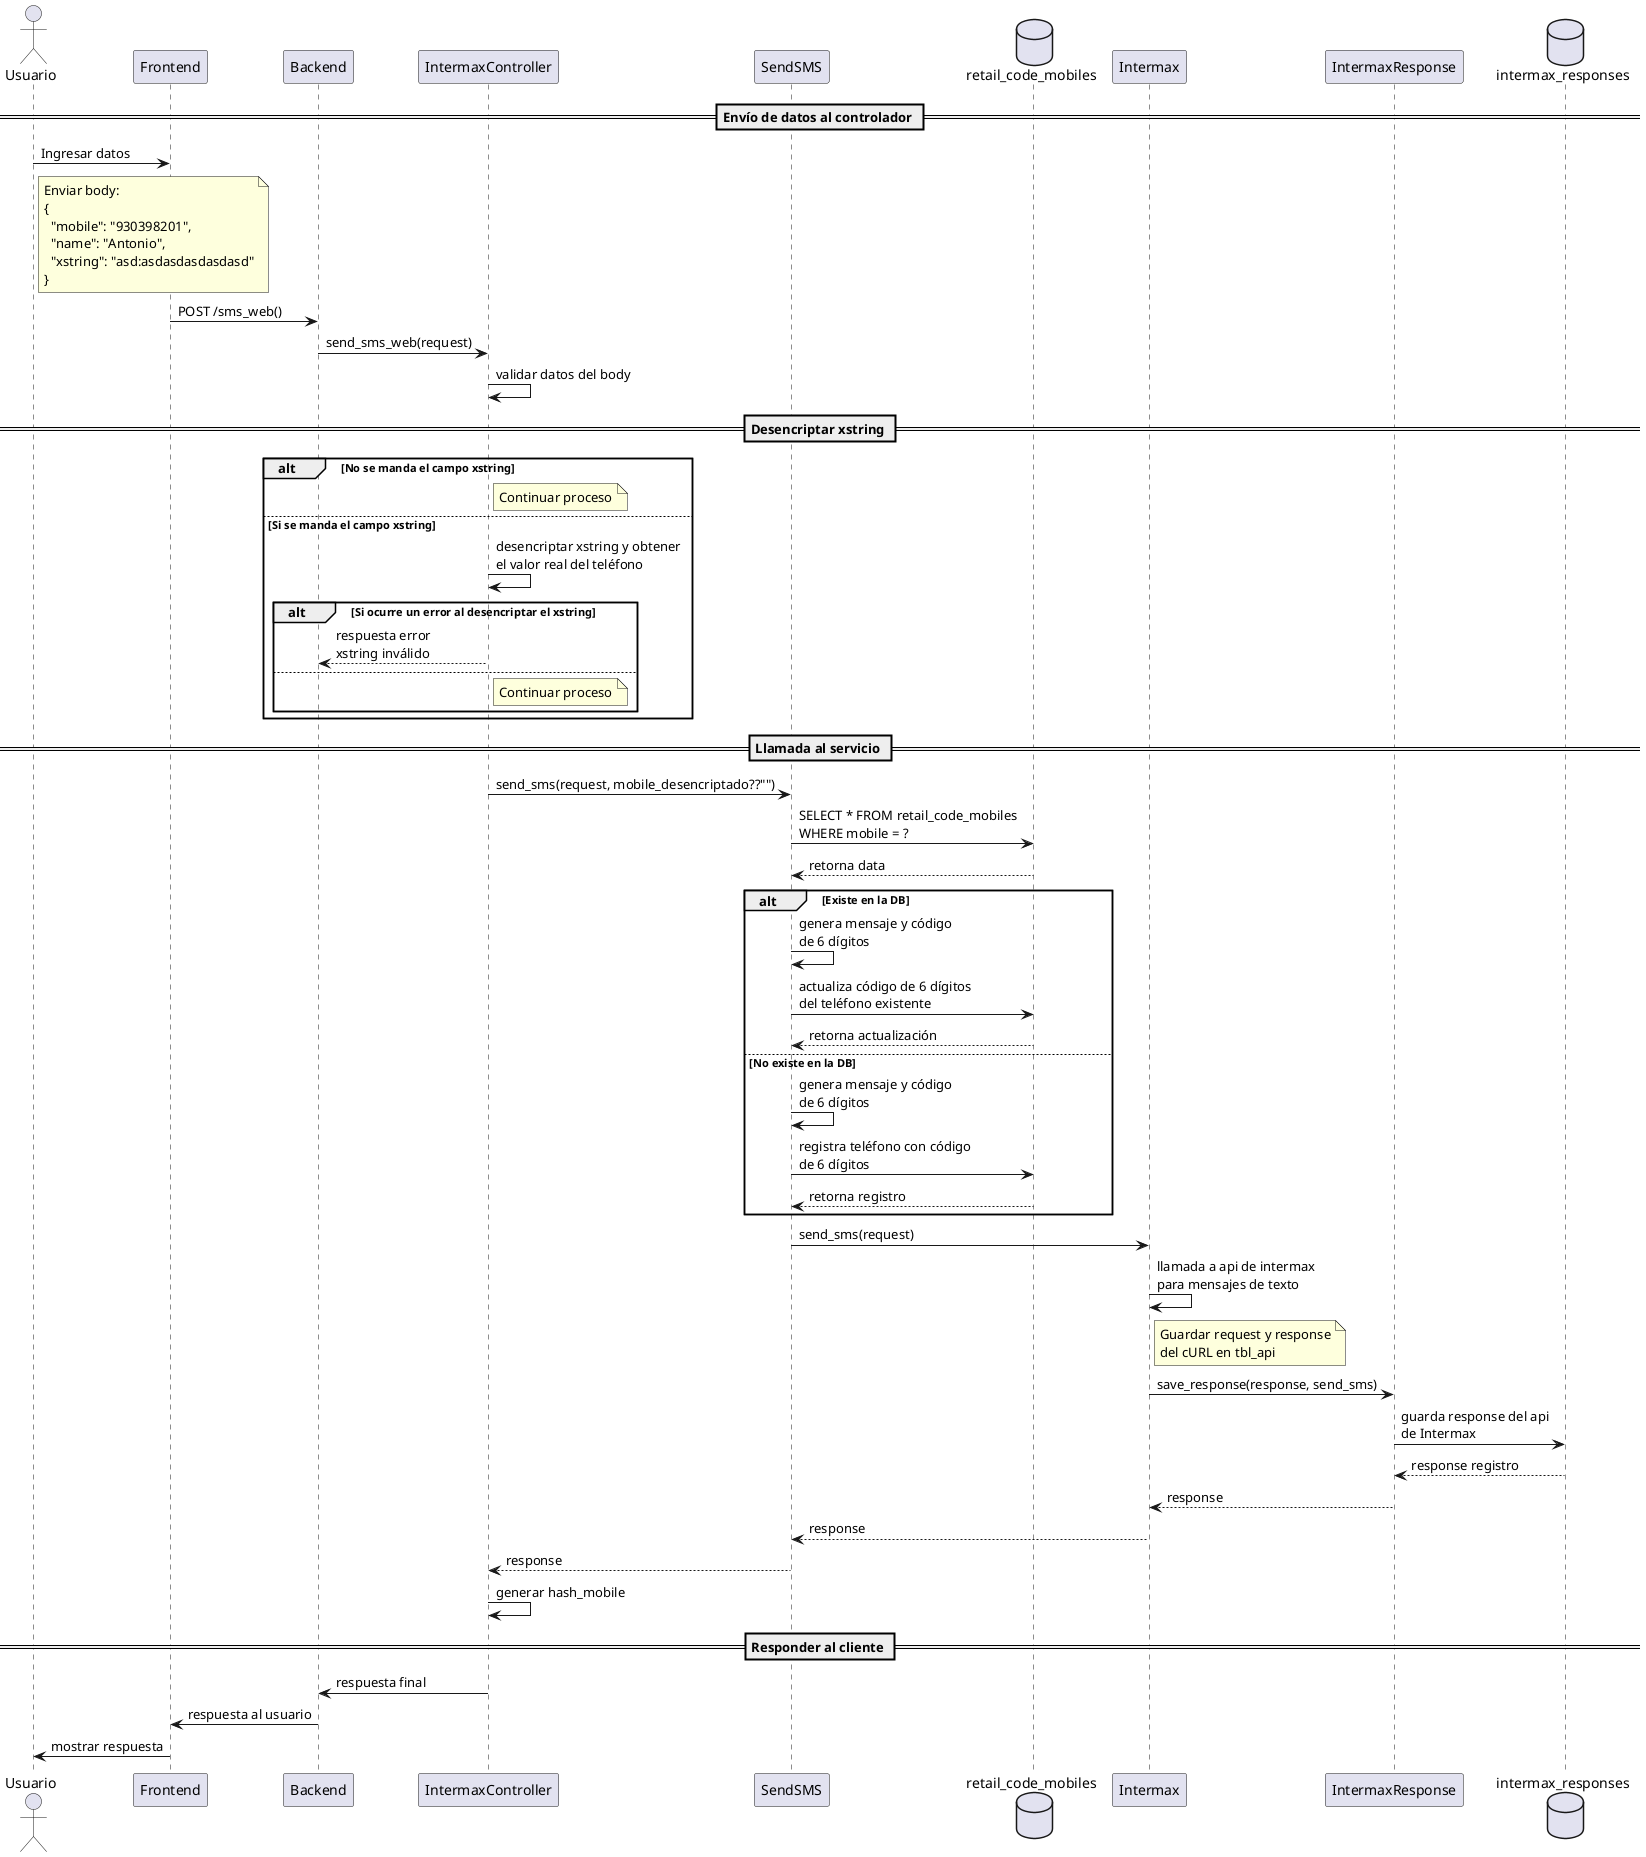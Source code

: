 @startuml sms_web
actor Usuario
participant Frontend
participant Backend
participant IntermaxController
participant SendSMS
database DB as "retail_code_mobiles"
participant Intermax
participant IntermaxResponse
database DB2 as "intermax_responses"

== Envío de datos al controlador ==
Usuario -> Frontend : Ingresar datos
note right of Usuario
  Enviar body:
  {
    "mobile": "930398201",
    "name": "Antonio",
    "xstring": "asd:asdasdasdasdasd"
  }
end note
Frontend -> Backend : POST /sms_web()
Backend -> IntermaxController : send_sms_web(request)
IntermaxController -> IntermaxController : validar datos del body

== Desencriptar xstring ==
alt No se manda el campo xstring 
    note right of IntermaxController
        Continuar proceso
    end note
else Si se manda el campo xstring
    IntermaxController -> IntermaxController : desencriptar xstring y obtener\nel valor real del teléfono
    alt Si ocurre un error al desencriptar el xstring
        IntermaxController --> Backend : respuesta error\nxstring inválido
    else
        note right of IntermaxController
            Continuar proceso
        end note
    end
end

== Llamada al servicio ==
IntermaxController -> SendSMS : send_sms(request, mobile_desencriptado??"")
SendSMS -> DB : SELECT * FROM retail_code_mobiles\nWHERE mobile = ?
DB --> SendSMS : retorna data

alt Existe en la DB
    SendSMS -> SendSMS : genera mensaje y código\nde 6 dígitos
    SendSMS -> DB : actualiza código de 6 dígitos\ndel teléfono existente
    DB --> SendSMS : retorna actualización
else No existe en la DB
    SendSMS -> SendSMS : genera mensaje y código\nde 6 dígitos
    SendSMS -> DB : registra teléfono con código\nde 6 dígitos
    DB --> SendSMS : retorna registro
end 

SendSMS -> Intermax : send_sms(request)
Intermax -> Intermax : llamada a api de intermax\npara mensajes de texto
note right of Intermax
    Guardar request y response
    del cURL en tbl_api
end note
Intermax -> IntermaxResponse : save_response(response, send_sms)
IntermaxResponse -> DB2 : guarda response del api\nde Intermax
DB2 --> IntermaxResponse : response registro
IntermaxResponse --> Intermax :  response
Intermax --> SendSMS : response
SendSMS --> IntermaxController : response
IntermaxController -> IntermaxController : generar hash_mobile

== Responder al cliente ==
IntermaxController -> Backend : respuesta final
Backend -> Frontend : respuesta al usuario
Frontend -> Usuario : mostrar respuesta
@enduml
